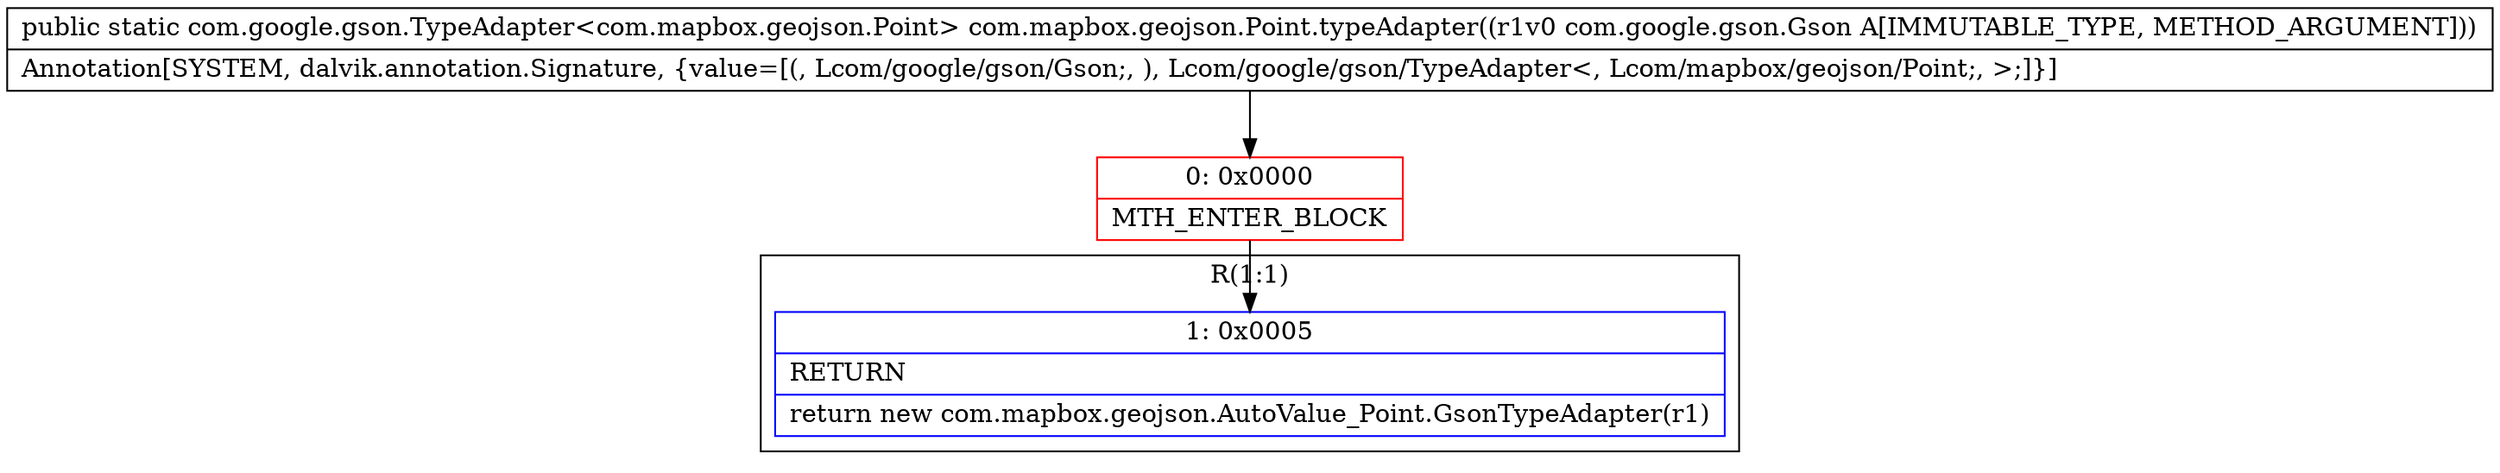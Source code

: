 digraph "CFG forcom.mapbox.geojson.Point.typeAdapter(Lcom\/google\/gson\/Gson;)Lcom\/google\/gson\/TypeAdapter;" {
subgraph cluster_Region_954566907 {
label = "R(1:1)";
node [shape=record,color=blue];
Node_1 [shape=record,label="{1\:\ 0x0005|RETURN\l|return new com.mapbox.geojson.AutoValue_Point.GsonTypeAdapter(r1)\l}"];
}
Node_0 [shape=record,color=red,label="{0\:\ 0x0000|MTH_ENTER_BLOCK\l}"];
MethodNode[shape=record,label="{public static com.google.gson.TypeAdapter\<com.mapbox.geojson.Point\> com.mapbox.geojson.Point.typeAdapter((r1v0 com.google.gson.Gson A[IMMUTABLE_TYPE, METHOD_ARGUMENT]))  | Annotation[SYSTEM, dalvik.annotation.Signature, \{value=[(, Lcom\/google\/gson\/Gson;, ), Lcom\/google\/gson\/TypeAdapter\<, Lcom\/mapbox\/geojson\/Point;, \>;]\}]\l}"];
MethodNode -> Node_0;
Node_0 -> Node_1;
}

